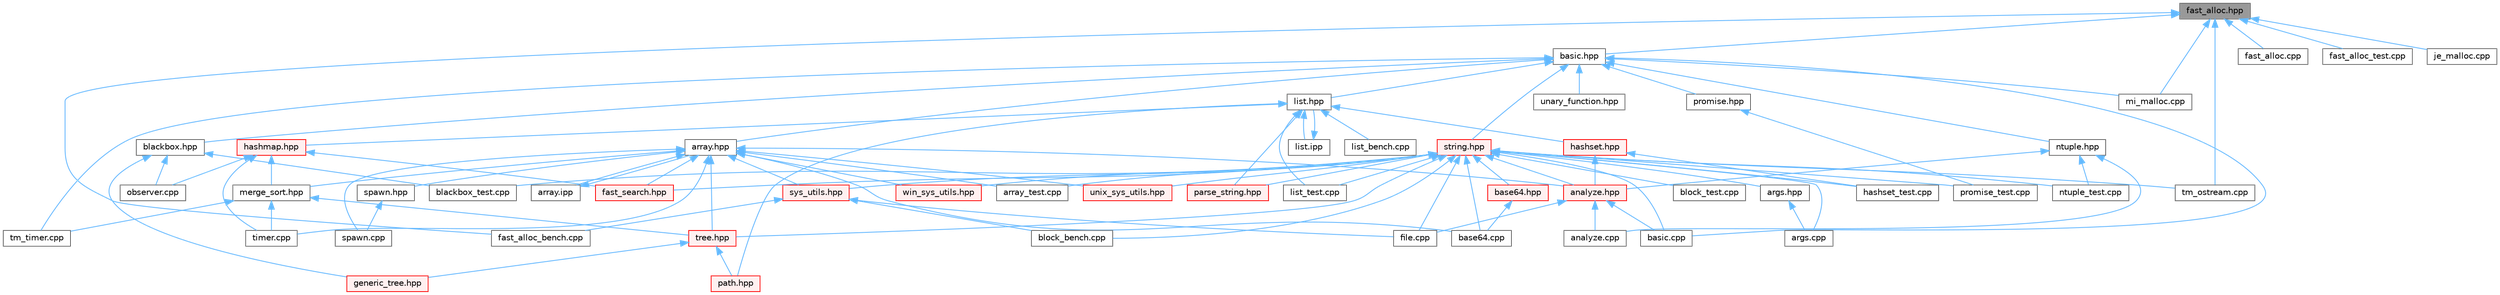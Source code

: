 digraph "fast_alloc.hpp"
{
 // LATEX_PDF_SIZE
  bgcolor="transparent";
  edge [fontname=Helvetica,fontsize=10,labelfontname=Helvetica,labelfontsize=10];
  node [fontname=Helvetica,fontsize=10,shape=box,height=0.2,width=0.4];
  Node1 [id="Node000001",label="fast_alloc.hpp",height=0.2,width=0.4,color="gray40", fillcolor="grey60", style="filled", fontcolor="black",tooltip=" "];
  Node1 -> Node2 [id="edge1_Node000001_Node000002",dir="back",color="steelblue1",style="solid",tooltip=" "];
  Node2 [id="Node000002",label="basic.hpp",height=0.2,width=0.4,color="grey40", fillcolor="white", style="filled",URL="$basic_8hpp.html",tooltip=" "];
  Node2 -> Node3 [id="edge2_Node000002_Node000003",dir="back",color="steelblue1",style="solid",tooltip=" "];
  Node3 [id="Node000003",label="array.hpp",height=0.2,width=0.4,color="grey40", fillcolor="white", style="filled",URL="$array_8hpp.html",tooltip=" "];
  Node3 -> Node4 [id="edge3_Node000003_Node000004",dir="back",color="steelblue1",style="solid",tooltip=" "];
  Node4 [id="Node000004",label="analyze.hpp",height=0.2,width=0.4,color="red", fillcolor="#FFF0F0", style="filled",URL="$analyze_8hpp.html",tooltip=" "];
  Node4 -> Node5 [id="edge4_Node000004_Node000005",dir="back",color="steelblue1",style="solid",tooltip=" "];
  Node5 [id="Node000005",label="analyze.cpp",height=0.2,width=0.4,color="grey40", fillcolor="white", style="filled",URL="$analyze_8cpp.html",tooltip=" "];
  Node4 -> Node8 [id="edge5_Node000004_Node000008",dir="back",color="steelblue1",style="solid",tooltip=" "];
  Node8 [id="Node000008",label="basic.cpp",height=0.2,width=0.4,color="grey40", fillcolor="white", style="filled",URL="$basic_8cpp.html",tooltip=" "];
  Node4 -> Node11 [id="edge6_Node000004_Node000011",dir="back",color="steelblue1",style="solid",tooltip=" "];
  Node11 [id="Node000011",label="file.cpp",height=0.2,width=0.4,color="grey40", fillcolor="white", style="filled",URL="$file_8cpp.html",tooltip=" "];
  Node3 -> Node25 [id="edge7_Node000003_Node000025",dir="back",color="steelblue1",style="solid",tooltip=" "];
  Node25 [id="Node000025",label="array.ipp",height=0.2,width=0.4,color="grey40", fillcolor="white", style="filled",URL="$array_8ipp.html",tooltip=" "];
  Node25 -> Node3 [id="edge8_Node000025_Node000003",dir="back",color="steelblue1",style="solid",tooltip=" "];
  Node3 -> Node26 [id="edge9_Node000003_Node000026",dir="back",color="steelblue1",style="solid",tooltip=" "];
  Node26 [id="Node000026",label="array_test.cpp",height=0.2,width=0.4,color="grey40", fillcolor="white", style="filled",URL="$array__test_8cpp.html",tooltip=" "];
  Node3 -> Node27 [id="edge10_Node000003_Node000027",dir="back",color="steelblue1",style="solid",tooltip=" "];
  Node27 [id="Node000027",label="base64.cpp",height=0.2,width=0.4,color="grey40", fillcolor="white", style="filled",URL="$base64_8cpp.html",tooltip=" "];
  Node3 -> Node28 [id="edge11_Node000003_Node000028",dir="back",color="steelblue1",style="solid",tooltip=" "];
  Node28 [id="Node000028",label="fast_search.hpp",height=0.2,width=0.4,color="red", fillcolor="#FFF0F0", style="filled",URL="$fast__search_8hpp.html",tooltip=" "];
  Node3 -> Node30 [id="edge12_Node000003_Node000030",dir="back",color="steelblue1",style="solid",tooltip=" "];
  Node30 [id="Node000030",label="merge_sort.hpp",height=0.2,width=0.4,color="grey40", fillcolor="white", style="filled",URL="$merge__sort_8hpp.html",tooltip=" "];
  Node30 -> Node31 [id="edge13_Node000030_Node000031",dir="back",color="steelblue1",style="solid",tooltip=" "];
  Node31 [id="Node000031",label="timer.cpp",height=0.2,width=0.4,color="grey40", fillcolor="white", style="filled",URL="$timer_8cpp.html",tooltip=" "];
  Node30 -> Node32 [id="edge14_Node000030_Node000032",dir="back",color="steelblue1",style="solid",tooltip=" "];
  Node32 [id="Node000032",label="tm_timer.cpp",height=0.2,width=0.4,color="grey40", fillcolor="white", style="filled",URL="$tm__timer_8cpp.html",tooltip=" "];
  Node30 -> Node33 [id="edge15_Node000030_Node000033",dir="back",color="steelblue1",style="solid",tooltip=" "];
  Node33 [id="Node000033",label="tree.hpp",height=0.2,width=0.4,color="red", fillcolor="#FFF0F0", style="filled",URL="$tree_8hpp.html",tooltip=" "];
  Node33 -> Node37 [id="edge16_Node000033_Node000037",dir="back",color="steelblue1",style="solid",tooltip=" "];
  Node37 [id="Node000037",label="generic_tree.hpp",height=0.2,width=0.4,color="red", fillcolor="#FFF0F0", style="filled",URL="$generic__tree_8hpp.html",tooltip=" "];
  Node33 -> Node45 [id="edge17_Node000033_Node000045",dir="back",color="steelblue1",style="solid",tooltip=" "];
  Node45 [id="Node000045",label="path.hpp",height=0.2,width=0.4,color="red", fillcolor="#FFF0F0", style="filled",URL="$path_8hpp.html",tooltip=" "];
  Node3 -> Node91 [id="edge18_Node000003_Node000091",dir="back",color="steelblue1",style="solid",tooltip=" "];
  Node91 [id="Node000091",label="spawn.cpp",height=0.2,width=0.4,color="grey40", fillcolor="white", style="filled",URL="$spawn_8cpp.html",tooltip=" "];
  Node3 -> Node92 [id="edge19_Node000003_Node000092",dir="back",color="steelblue1",style="solid",tooltip=" "];
  Node92 [id="Node000092",label="spawn.hpp",height=0.2,width=0.4,color="grey40", fillcolor="white", style="filled",URL="$spawn_8hpp.html",tooltip=" "];
  Node92 -> Node91 [id="edge20_Node000092_Node000091",dir="back",color="steelblue1",style="solid",tooltip=" "];
  Node3 -> Node93 [id="edge21_Node000003_Node000093",dir="back",color="steelblue1",style="solid",tooltip=" "];
  Node93 [id="Node000093",label="sys_utils.hpp",height=0.2,width=0.4,color="red", fillcolor="#FFF0F0", style="filled",URL="$sys__utils_8hpp.html",tooltip=" "];
  Node93 -> Node35 [id="edge22_Node000093_Node000035",dir="back",color="steelblue1",style="solid",tooltip=" "];
  Node35 [id="Node000035",label="block_bench.cpp",height=0.2,width=0.4,color="grey40", fillcolor="white", style="filled",URL="$block__bench_8cpp.html",tooltip=" "];
  Node93 -> Node94 [id="edge23_Node000093_Node000094",dir="back",color="steelblue1",style="solid",tooltip=" "];
  Node94 [id="Node000094",label="fast_alloc_bench.cpp",height=0.2,width=0.4,color="grey40", fillcolor="white", style="filled",URL="$fast__alloc__bench_8cpp.html",tooltip=" "];
  Node93 -> Node11 [id="edge24_Node000093_Node000011",dir="back",color="steelblue1",style="solid",tooltip=" "];
  Node3 -> Node31 [id="edge25_Node000003_Node000031",dir="back",color="steelblue1",style="solid",tooltip=" "];
  Node3 -> Node33 [id="edge26_Node000003_Node000033",dir="back",color="steelblue1",style="solid",tooltip=" "];
  Node3 -> Node97 [id="edge27_Node000003_Node000097",dir="back",color="steelblue1",style="solid",tooltip=" "];
  Node97 [id="Node000097",label="unix_sys_utils.hpp",height=0.2,width=0.4,color="red", fillcolor="#FFF0F0", style="filled",URL="$unix__sys__utils_8hpp.html",tooltip=" "];
  Node3 -> Node98 [id="edge28_Node000003_Node000098",dir="back",color="steelblue1",style="solid",tooltip=" "];
  Node98 [id="Node000098",label="win_sys_utils.hpp",height=0.2,width=0.4,color="red", fillcolor="#FFF0F0", style="filled",URL="$win__sys__utils_8hpp.html",tooltip=" "];
  Node2 -> Node8 [id="edge29_Node000002_Node000008",dir="back",color="steelblue1",style="solid",tooltip=" "];
  Node2 -> Node99 [id="edge30_Node000002_Node000099",dir="back",color="steelblue1",style="solid",tooltip=" "];
  Node99 [id="Node000099",label="blackbox.hpp",height=0.2,width=0.4,color="grey40", fillcolor="white", style="filled",URL="$blackbox_8hpp.html",tooltip=" "];
  Node99 -> Node66 [id="edge31_Node000099_Node000066",dir="back",color="steelblue1",style="solid",tooltip=" "];
  Node66 [id="Node000066",label="blackbox_test.cpp",height=0.2,width=0.4,color="grey40", fillcolor="white", style="filled",URL="$blackbox__test_8cpp.html",tooltip=" "];
  Node99 -> Node37 [id="edge32_Node000099_Node000037",dir="back",color="steelblue1",style="solid",tooltip=" "];
  Node99 -> Node49 [id="edge33_Node000099_Node000049",dir="back",color="steelblue1",style="solid",tooltip=" "];
  Node49 [id="Node000049",label="observer.cpp",height=0.2,width=0.4,color="grey40", fillcolor="white", style="filled",URL="$observer_8cpp.html",tooltip=" "];
  Node2 -> Node100 [id="edge34_Node000002_Node000100",dir="back",color="steelblue1",style="solid",tooltip=" "];
  Node100 [id="Node000100",label="list.hpp",height=0.2,width=0.4,color="grey40", fillcolor="white", style="filled",URL="$list_8hpp.html",tooltip=" "];
  Node100 -> Node101 [id="edge35_Node000100_Node000101",dir="back",color="steelblue1",style="solid",tooltip=" "];
  Node101 [id="Node000101",label="hashmap.hpp",height=0.2,width=0.4,color="red", fillcolor="#FFF0F0", style="filled",URL="$hashmap_8hpp.html",tooltip=" "];
  Node101 -> Node28 [id="edge36_Node000101_Node000028",dir="back",color="steelblue1",style="solid",tooltip=" "];
  Node101 -> Node30 [id="edge37_Node000101_Node000030",dir="back",color="steelblue1",style="solid",tooltip=" "];
  Node101 -> Node49 [id="edge38_Node000101_Node000049",dir="back",color="steelblue1",style="solid",tooltip=" "];
  Node101 -> Node31 [id="edge39_Node000101_Node000031",dir="back",color="steelblue1",style="solid",tooltip=" "];
  Node100 -> Node113 [id="edge40_Node000100_Node000113",dir="back",color="steelblue1",style="solid",tooltip=" "];
  Node113 [id="Node000113",label="hashset.hpp",height=0.2,width=0.4,color="red", fillcolor="#FFF0F0", style="filled",URL="$hashset_8hpp.html",tooltip=" "];
  Node113 -> Node4 [id="edge41_Node000113_Node000004",dir="back",color="steelblue1",style="solid",tooltip=" "];
  Node113 -> Node70 [id="edge42_Node000113_Node000070",dir="back",color="steelblue1",style="solid",tooltip=" "];
  Node70 [id="Node000070",label="hashset_test.cpp",height=0.2,width=0.4,color="grey40", fillcolor="white", style="filled",URL="$hashset__test_8cpp.html",tooltip=" "];
  Node100 -> Node115 [id="edge43_Node000100_Node000115",dir="back",color="steelblue1",style="solid",tooltip=" "];
  Node115 [id="Node000115",label="list.ipp",height=0.2,width=0.4,color="grey40", fillcolor="white", style="filled",URL="$list_8ipp.html",tooltip=" "];
  Node115 -> Node100 [id="edge44_Node000115_Node000100",dir="back",color="steelblue1",style="solid",tooltip=" "];
  Node100 -> Node116 [id="edge45_Node000100_Node000116",dir="back",color="steelblue1",style="solid",tooltip=" "];
  Node116 [id="Node000116",label="list_bench.cpp",height=0.2,width=0.4,color="grey40", fillcolor="white", style="filled",URL="$list__bench_8cpp.html",tooltip=" "];
  Node100 -> Node73 [id="edge46_Node000100_Node000073",dir="back",color="steelblue1",style="solid",tooltip=" "];
  Node73 [id="Node000073",label="list_test.cpp",height=0.2,width=0.4,color="grey40", fillcolor="white", style="filled",URL="$list__test_8cpp.html",tooltip=" "];
  Node100 -> Node117 [id="edge47_Node000100_Node000117",dir="back",color="steelblue1",style="solid",tooltip=" "];
  Node117 [id="Node000117",label="parse_string.hpp",height=0.2,width=0.4,color="red", fillcolor="#FFF0F0", style="filled",URL="$parse__string_8hpp.html",tooltip=" "];
  Node100 -> Node45 [id="edge48_Node000100_Node000045",dir="back",color="steelblue1",style="solid",tooltip=" "];
  Node2 -> Node118 [id="edge49_Node000002_Node000118",dir="back",color="steelblue1",style="solid",tooltip=" "];
  Node118 [id="Node000118",label="mi_malloc.cpp",height=0.2,width=0.4,color="grey40", fillcolor="white", style="filled",URL="$mi__malloc_8cpp.html",tooltip=" "];
  Node2 -> Node119 [id="edge50_Node000002_Node000119",dir="back",color="steelblue1",style="solid",tooltip=" "];
  Node119 [id="Node000119",label="ntuple.hpp",height=0.2,width=0.4,color="grey40", fillcolor="white", style="filled",URL="$ntuple_8hpp.html",tooltip=" "];
  Node119 -> Node5 [id="edge51_Node000119_Node000005",dir="back",color="steelblue1",style="solid",tooltip=" "];
  Node119 -> Node4 [id="edge52_Node000119_Node000004",dir="back",color="steelblue1",style="solid",tooltip=" "];
  Node119 -> Node74 [id="edge53_Node000119_Node000074",dir="back",color="steelblue1",style="solid",tooltip=" "];
  Node74 [id="Node000074",label="ntuple_test.cpp",height=0.2,width=0.4,color="grey40", fillcolor="white", style="filled",URL="$ntuple__test_8cpp.html",tooltip=" "];
  Node2 -> Node120 [id="edge54_Node000002_Node000120",dir="back",color="steelblue1",style="solid",tooltip=" "];
  Node120 [id="Node000120",label="promise.hpp",height=0.2,width=0.4,color="grey40", fillcolor="white", style="filled",URL="$promise_8hpp.html",tooltip=" "];
  Node120 -> Node77 [id="edge55_Node000120_Node000077",dir="back",color="steelblue1",style="solid",tooltip=" "];
  Node77 [id="Node000077",label="promise_test.cpp",height=0.2,width=0.4,color="grey40", fillcolor="white", style="filled",URL="$promise__test_8cpp.html",tooltip=" "];
  Node2 -> Node121 [id="edge56_Node000002_Node000121",dir="back",color="steelblue1",style="solid",tooltip=" "];
  Node121 [id="Node000121",label="string.hpp",height=0.2,width=0.4,color="red", fillcolor="#FFF0F0", style="filled",URL="$string_8hpp.html",tooltip=" "];
  Node121 -> Node4 [id="edge57_Node000121_Node000004",dir="back",color="steelblue1",style="solid",tooltip=" "];
  Node121 -> Node122 [id="edge58_Node000121_Node000122",dir="back",color="steelblue1",style="solid",tooltip=" "];
  Node122 [id="Node000122",label="args.cpp",height=0.2,width=0.4,color="grey40", fillcolor="white", style="filled",URL="$args_8cpp.html",tooltip=" "];
  Node121 -> Node123 [id="edge59_Node000121_Node000123",dir="back",color="steelblue1",style="solid",tooltip=" "];
  Node123 [id="Node000123",label="args.hpp",height=0.2,width=0.4,color="grey40", fillcolor="white", style="filled",URL="$args_8hpp.html",tooltip=" "];
  Node123 -> Node122 [id="edge60_Node000123_Node000122",dir="back",color="steelblue1",style="solid",tooltip=" "];
  Node121 -> Node26 [id="edge61_Node000121_Node000026",dir="back",color="steelblue1",style="solid",tooltip=" "];
  Node121 -> Node27 [id="edge62_Node000121_Node000027",dir="back",color="steelblue1",style="solid",tooltip=" "];
  Node121 -> Node124 [id="edge63_Node000121_Node000124",dir="back",color="steelblue1",style="solid",tooltip=" "];
  Node124 [id="Node000124",label="base64.hpp",height=0.2,width=0.4,color="red", fillcolor="#FFF0F0", style="filled",URL="$base64_8hpp.html",tooltip=" "];
  Node124 -> Node27 [id="edge64_Node000124_Node000027",dir="back",color="steelblue1",style="solid",tooltip=" "];
  Node121 -> Node8 [id="edge65_Node000121_Node000008",dir="back",color="steelblue1",style="solid",tooltip=" "];
  Node121 -> Node66 [id="edge66_Node000121_Node000066",dir="back",color="steelblue1",style="solid",tooltip=" "];
  Node121 -> Node35 [id="edge67_Node000121_Node000035",dir="back",color="steelblue1",style="solid",tooltip=" "];
  Node121 -> Node36 [id="edge68_Node000121_Node000036",dir="back",color="steelblue1",style="solid",tooltip=" "];
  Node36 [id="Node000036",label="block_test.cpp",height=0.2,width=0.4,color="grey40", fillcolor="white", style="filled",URL="$block__test_8cpp.html",tooltip=" "];
  Node121 -> Node28 [id="edge69_Node000121_Node000028",dir="back",color="steelblue1",style="solid",tooltip=" "];
  Node121 -> Node11 [id="edge70_Node000121_Node000011",dir="back",color="steelblue1",style="solid",tooltip=" "];
  Node121 -> Node70 [id="edge71_Node000121_Node000070",dir="back",color="steelblue1",style="solid",tooltip=" "];
  Node121 -> Node73 [id="edge72_Node000121_Node000073",dir="back",color="steelblue1",style="solid",tooltip=" "];
  Node121 -> Node74 [id="edge73_Node000121_Node000074",dir="back",color="steelblue1",style="solid",tooltip=" "];
  Node121 -> Node117 [id="edge74_Node000121_Node000117",dir="back",color="steelblue1",style="solid",tooltip=" "];
  Node121 -> Node77 [id="edge75_Node000121_Node000077",dir="back",color="steelblue1",style="solid",tooltip=" "];
  Node121 -> Node93 [id="edge76_Node000121_Node000093",dir="back",color="steelblue1",style="solid",tooltip=" "];
  Node121 -> Node132 [id="edge77_Node000121_Node000132",dir="back",color="steelblue1",style="solid",tooltip=" "];
  Node132 [id="Node000132",label="tm_ostream.cpp",height=0.2,width=0.4,color="grey40", fillcolor="white", style="filled",URL="$tm__ostream_8cpp.html",tooltip=" "];
  Node121 -> Node33 [id="edge78_Node000121_Node000033",dir="back",color="steelblue1",style="solid",tooltip=" "];
  Node121 -> Node97 [id="edge79_Node000121_Node000097",dir="back",color="steelblue1",style="solid",tooltip=" "];
  Node121 -> Node98 [id="edge80_Node000121_Node000098",dir="back",color="steelblue1",style="solid",tooltip=" "];
  Node2 -> Node32 [id="edge81_Node000002_Node000032",dir="back",color="steelblue1",style="solid",tooltip=" "];
  Node2 -> Node137 [id="edge82_Node000002_Node000137",dir="back",color="steelblue1",style="solid",tooltip=" "];
  Node137 [id="Node000137",label="unary_function.hpp",height=0.2,width=0.4,color="grey40", fillcolor="white", style="filled",URL="$unary__function_8hpp.html",tooltip=" "];
  Node1 -> Node138 [id="edge83_Node000001_Node000138",dir="back",color="steelblue1",style="solid",tooltip=" "];
  Node138 [id="Node000138",label="fast_alloc.cpp",height=0.2,width=0.4,color="grey40", fillcolor="white", style="filled",URL="$fast__alloc_8cpp.html",tooltip=" "];
  Node1 -> Node94 [id="edge84_Node000001_Node000094",dir="back",color="steelblue1",style="solid",tooltip=" "];
  Node1 -> Node67 [id="edge85_Node000001_Node000067",dir="back",color="steelblue1",style="solid",tooltip=" "];
  Node67 [id="Node000067",label="fast_alloc_test.cpp",height=0.2,width=0.4,color="grey40", fillcolor="white", style="filled",URL="$fast__alloc__test_8cpp.html",tooltip=" "];
  Node1 -> Node139 [id="edge86_Node000001_Node000139",dir="back",color="steelblue1",style="solid",tooltip=" "];
  Node139 [id="Node000139",label="je_malloc.cpp",height=0.2,width=0.4,color="grey40", fillcolor="white", style="filled",URL="$je__malloc_8cpp.html",tooltip=" "];
  Node1 -> Node118 [id="edge87_Node000001_Node000118",dir="back",color="steelblue1",style="solid",tooltip=" "];
  Node1 -> Node132 [id="edge88_Node000001_Node000132",dir="back",color="steelblue1",style="solid",tooltip=" "];
}

